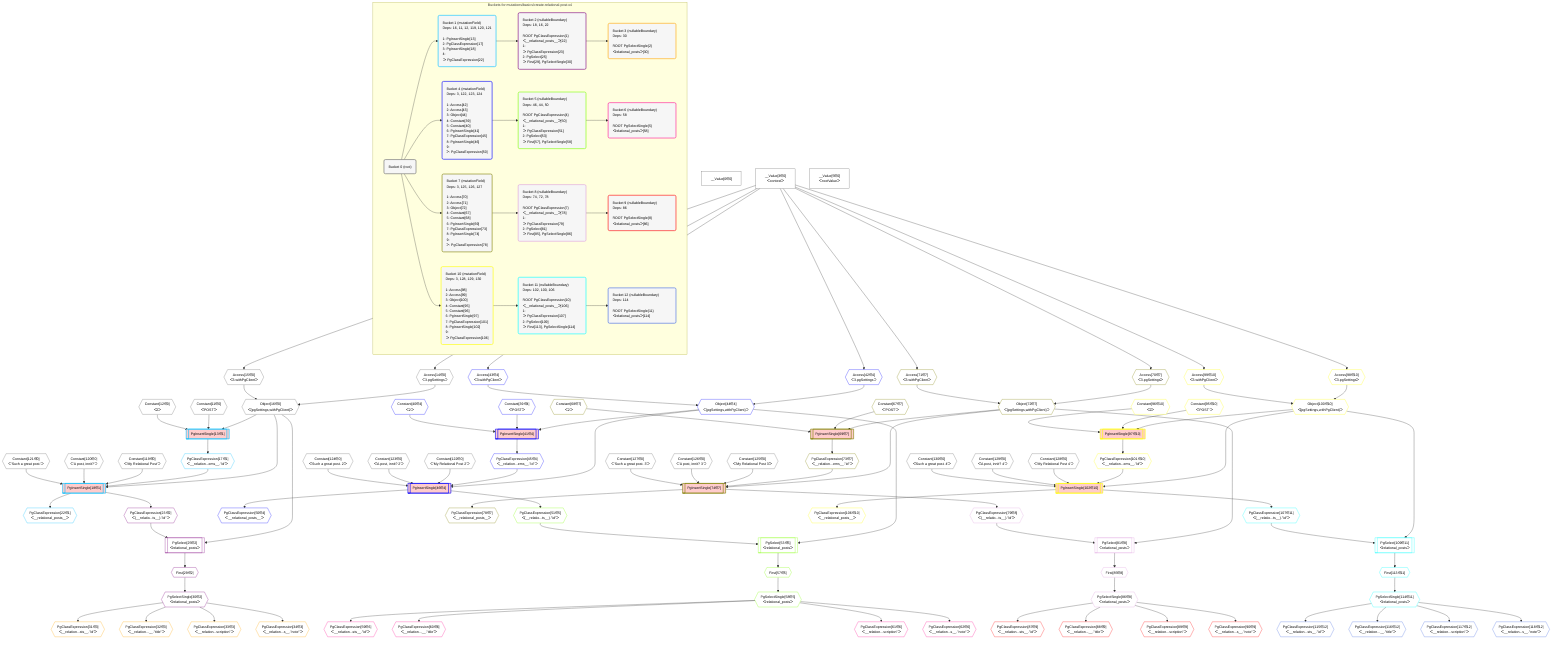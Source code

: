 %%{init: {'themeVariables': { 'fontSize': '12px'}}}%%
graph TD
    classDef path fill:#eee,stroke:#000,color:#000
    classDef plan fill:#fff,stroke-width:1px,color:#000
    classDef itemplan fill:#fff,stroke-width:2px,color:#000
    classDef unbatchedplan fill:#dff,stroke-width:1px,color:#000
    classDef sideeffectplan fill:#fcc,stroke-width:2px,color:#000
    classDef bucket fill:#f6f6f6,color:#000,stroke-width:2px,text-align:left


    %% define steps
    __Value0["__Value[0∈0]"]:::plan
    __Value3["__Value[3∈0]<br />ᐸcontextᐳ"]:::plan
    __Value5["__Value[5∈0]<br />ᐸrootValueᐳ"]:::plan
    Constant11{{"Constant[11∈0]<br />ᐸ'POST'ᐳ"}}:::plan
    Constant12{{"Constant[12∈0]<br />ᐸ2ᐳ"}}:::plan
    Access14{{"Access[14∈0]<br />ᐸ3.pgSettingsᐳ"}}:::plan
    Access15{{"Access[15∈0]<br />ᐸ3.withPgClientᐳ"}}:::plan
    Object16{{"Object[16∈0]<br />ᐸ{pgSettings,withPgClient}ᐳ"}}:::plan
    PgInsertSingle13[["PgInsertSingle[13∈1]"]]:::sideeffectplan
    PgClassExpression17{{"PgClassExpression[17∈1]<br />ᐸ__relation...ems__.”id”ᐳ"}}:::plan
    Constant119{{"Constant[119∈0]<br />ᐸ'My Relational Post'ᐳ"}}:::plan
    Constant120{{"Constant[120∈0]<br />ᐸ'A post, innit?'ᐳ"}}:::plan
    Constant121{{"Constant[121∈0]<br />ᐸ'Such a great post.'ᐳ"}}:::plan
    PgInsertSingle18[["PgInsertSingle[18∈1]"]]:::sideeffectplan
    PgClassExpression22{{"PgClassExpression[22∈1]<br />ᐸ__relational_posts__ᐳ"}}:::plan
    PgClassExpression23{{"PgClassExpression[23∈2]<br />ᐸ(__relatio...ts__).”id”ᐳ"}}:::plan
    PgSelect25[["PgSelect[25∈2]<br />ᐸrelational_postsᐳ"]]:::plan
    First29{{"First[29∈2]"}}:::plan
    PgSelectSingle30{{"PgSelectSingle[30∈2]<br />ᐸrelational_postsᐳ"}}:::plan
    PgClassExpression31{{"PgClassExpression[31∈3]<br />ᐸ__relation...sts__.”id”ᐳ"}}:::plan
    PgClassExpression32{{"PgClassExpression[32∈3]<br />ᐸ__relation...__.”title”ᐳ"}}:::plan
    PgClassExpression33{{"PgClassExpression[33∈3]<br />ᐸ__relation...scription”ᐳ"}}:::plan
    PgClassExpression34{{"PgClassExpression[34∈3]<br />ᐸ__relation...s__.”note”ᐳ"}}:::plan
    Constant39{{"Constant[39∈4]<br />ᐸ'POST'ᐳ"}}:::plan
    Constant40{{"Constant[40∈4]<br />ᐸ2ᐳ"}}:::plan
    Access42{{"Access[42∈4]<br />ᐸ3.pgSettingsᐳ"}}:::plan
    Access43{{"Access[43∈4]<br />ᐸ3.withPgClientᐳ"}}:::plan
    Object44{{"Object[44∈4]<br />ᐸ{pgSettings,withPgClient}ᐳ"}}:::plan
    PgInsertSingle41[["PgInsertSingle[41∈4]"]]:::sideeffectplan
    PgClassExpression45{{"PgClassExpression[45∈4]<br />ᐸ__relation...ems__.”id”ᐳ"}}:::plan
    Constant122{{"Constant[122∈0]<br />ᐸ'My Relational Post 2'ᐳ"}}:::plan
    Constant123{{"Constant[123∈0]<br />ᐸ'A post, innit? 2'ᐳ"}}:::plan
    Constant124{{"Constant[124∈0]<br />ᐸ'Such a great post. 2'ᐳ"}}:::plan
    PgInsertSingle46[["PgInsertSingle[46∈4]"]]:::sideeffectplan
    PgClassExpression50{{"PgClassExpression[50∈4]<br />ᐸ__relational_posts__ᐳ"}}:::plan
    PgClassExpression51{{"PgClassExpression[51∈5]<br />ᐸ(__relatio...ts__).”id”ᐳ"}}:::plan
    PgSelect53[["PgSelect[53∈5]<br />ᐸrelational_postsᐳ"]]:::plan
    First57{{"First[57∈5]"}}:::plan
    PgSelectSingle58{{"PgSelectSingle[58∈5]<br />ᐸrelational_postsᐳ"}}:::plan
    PgClassExpression59{{"PgClassExpression[59∈6]<br />ᐸ__relation...sts__.”id”ᐳ"}}:::plan
    PgClassExpression60{{"PgClassExpression[60∈6]<br />ᐸ__relation...__.”title”ᐳ"}}:::plan
    PgClassExpression61{{"PgClassExpression[61∈6]<br />ᐸ__relation...scription”ᐳ"}}:::plan
    PgClassExpression62{{"PgClassExpression[62∈6]<br />ᐸ__relation...s__.”note”ᐳ"}}:::plan
    Constant67{{"Constant[67∈7]<br />ᐸ'POST'ᐳ"}}:::plan
    Constant68{{"Constant[68∈7]<br />ᐸ2ᐳ"}}:::plan
    Access70{{"Access[70∈7]<br />ᐸ3.pgSettingsᐳ"}}:::plan
    Access71{{"Access[71∈7]<br />ᐸ3.withPgClientᐳ"}}:::plan
    Object72{{"Object[72∈7]<br />ᐸ{pgSettings,withPgClient}ᐳ"}}:::plan
    PgInsertSingle69[["PgInsertSingle[69∈7]"]]:::sideeffectplan
    PgClassExpression73{{"PgClassExpression[73∈7]<br />ᐸ__relation...ems__.”id”ᐳ"}}:::plan
    Constant125{{"Constant[125∈0]<br />ᐸ'My Relational Post 3'ᐳ"}}:::plan
    Constant126{{"Constant[126∈0]<br />ᐸ'A post, innit? 3'ᐳ"}}:::plan
    Constant127{{"Constant[127∈0]<br />ᐸ'Such a great post. 3'ᐳ"}}:::plan
    PgInsertSingle74[["PgInsertSingle[74∈7]"]]:::sideeffectplan
    PgClassExpression78{{"PgClassExpression[78∈7]<br />ᐸ__relational_posts__ᐳ"}}:::plan
    PgClassExpression79{{"PgClassExpression[79∈8]<br />ᐸ(__relatio...ts__).”id”ᐳ"}}:::plan
    PgSelect81[["PgSelect[81∈8]<br />ᐸrelational_postsᐳ"]]:::plan
    First85{{"First[85∈8]"}}:::plan
    PgSelectSingle86{{"PgSelectSingle[86∈8]<br />ᐸrelational_postsᐳ"}}:::plan
    PgClassExpression87{{"PgClassExpression[87∈9]<br />ᐸ__relation...sts__.”id”ᐳ"}}:::plan
    PgClassExpression88{{"PgClassExpression[88∈9]<br />ᐸ__relation...__.”title”ᐳ"}}:::plan
    PgClassExpression89{{"PgClassExpression[89∈9]<br />ᐸ__relation...scription”ᐳ"}}:::plan
    PgClassExpression90{{"PgClassExpression[90∈9]<br />ᐸ__relation...s__.”note”ᐳ"}}:::plan
    Constant95{{"Constant[95∈10]<br />ᐸ'POST'ᐳ"}}:::plan
    Constant96{{"Constant[96∈10]<br />ᐸ2ᐳ"}}:::plan
    Access98{{"Access[98∈10]<br />ᐸ3.pgSettingsᐳ"}}:::plan
    Access99{{"Access[99∈10]<br />ᐸ3.withPgClientᐳ"}}:::plan
    Object100{{"Object[100∈10]<br />ᐸ{pgSettings,withPgClient}ᐳ"}}:::plan
    PgInsertSingle97[["PgInsertSingle[97∈10]"]]:::sideeffectplan
    PgClassExpression101{{"PgClassExpression[101∈10]<br />ᐸ__relation...ems__.”id”ᐳ"}}:::plan
    Constant128{{"Constant[128∈0]<br />ᐸ'My Relational Post 4'ᐳ"}}:::plan
    Constant129{{"Constant[129∈0]<br />ᐸ'A post, innit? 4'ᐳ"}}:::plan
    Constant130{{"Constant[130∈0]<br />ᐸ'Such a great post. 4'ᐳ"}}:::plan
    PgInsertSingle102[["PgInsertSingle[102∈10]"]]:::sideeffectplan
    PgClassExpression106{{"PgClassExpression[106∈10]<br />ᐸ__relational_posts__ᐳ"}}:::plan
    PgClassExpression107{{"PgClassExpression[107∈11]<br />ᐸ(__relatio...ts__).”id”ᐳ"}}:::plan
    PgSelect109[["PgSelect[109∈11]<br />ᐸrelational_postsᐳ"]]:::plan
    First113{{"First[113∈11]"}}:::plan
    PgSelectSingle114{{"PgSelectSingle[114∈11]<br />ᐸrelational_postsᐳ"}}:::plan
    PgClassExpression115{{"PgClassExpression[115∈12]<br />ᐸ__relation...sts__.”id”ᐳ"}}:::plan
    PgClassExpression116{{"PgClassExpression[116∈12]<br />ᐸ__relation...__.”title”ᐳ"}}:::plan
    PgClassExpression117{{"PgClassExpression[117∈12]<br />ᐸ__relation...scription”ᐳ"}}:::plan
    PgClassExpression118{{"PgClassExpression[118∈12]<br />ᐸ__relation...s__.”note”ᐳ"}}:::plan

    %% plan dependencies
    __Value3 --> Access14
    __Value3 --> Access15
    Access14 & Access15 --> Object16
    Object16 & Constant11 & Constant12 --> PgInsertSingle13
    PgInsertSingle13 --> PgClassExpression17
    Object16 & PgClassExpression17 & Constant119 & Constant120 & Constant121 --> PgInsertSingle18
    PgInsertSingle18 --> PgClassExpression22
    PgInsertSingle18 --> PgClassExpression23
    Object16 & PgClassExpression23 --> PgSelect25
    PgSelect25 --> First29
    First29 --> PgSelectSingle30
    PgSelectSingle30 --> PgClassExpression31
    PgSelectSingle30 --> PgClassExpression32
    PgSelectSingle30 --> PgClassExpression33
    PgSelectSingle30 --> PgClassExpression34
    __Value3 --> Access42
    __Value3 --> Access43
    Access42 & Access43 --> Object44
    Object44 & Constant39 & Constant40 --> PgInsertSingle41
    PgInsertSingle41 --> PgClassExpression45
    Object44 & PgClassExpression45 & Constant122 & Constant123 & Constant124 --> PgInsertSingle46
    PgInsertSingle46 --> PgClassExpression50
    PgInsertSingle46 --> PgClassExpression51
    Object44 & PgClassExpression51 --> PgSelect53
    PgSelect53 --> First57
    First57 --> PgSelectSingle58
    PgSelectSingle58 --> PgClassExpression59
    PgSelectSingle58 --> PgClassExpression60
    PgSelectSingle58 --> PgClassExpression61
    PgSelectSingle58 --> PgClassExpression62
    __Value3 --> Access70
    __Value3 --> Access71
    Access70 & Access71 --> Object72
    Object72 & Constant67 & Constant68 --> PgInsertSingle69
    PgInsertSingle69 --> PgClassExpression73
    Object72 & PgClassExpression73 & Constant125 & Constant126 & Constant127 --> PgInsertSingle74
    PgInsertSingle74 --> PgClassExpression78
    PgInsertSingle74 --> PgClassExpression79
    Object72 & PgClassExpression79 --> PgSelect81
    PgSelect81 --> First85
    First85 --> PgSelectSingle86
    PgSelectSingle86 --> PgClassExpression87
    PgSelectSingle86 --> PgClassExpression88
    PgSelectSingle86 --> PgClassExpression89
    PgSelectSingle86 --> PgClassExpression90
    __Value3 --> Access98
    __Value3 --> Access99
    Access98 & Access99 --> Object100
    Object100 & Constant95 & Constant96 --> PgInsertSingle97
    PgInsertSingle97 --> PgClassExpression101
    Object100 & PgClassExpression101 & Constant128 & Constant129 & Constant130 --> PgInsertSingle102
    PgInsertSingle102 --> PgClassExpression106
    PgInsertSingle102 --> PgClassExpression107
    Object100 & PgClassExpression107 --> PgSelect109
    PgSelect109 --> First113
    First113 --> PgSelectSingle114
    PgSelectSingle114 --> PgClassExpression115
    PgSelectSingle114 --> PgClassExpression116
    PgSelectSingle114 --> PgClassExpression117
    PgSelectSingle114 --> PgClassExpression118

    subgraph "Buckets for mutations/basics/create-relational-post-x4"
    Bucket0("Bucket 0 (root)"):::bucket
    classDef bucket0 stroke:#696969
    class Bucket0,__Value0,__Value3,__Value5,Constant11,Constant12,Access14,Access15,Object16,Constant119,Constant120,Constant121,Constant122,Constant123,Constant124,Constant125,Constant126,Constant127,Constant128,Constant129,Constant130 bucket0
    Bucket1("Bucket 1 (mutationField)<br />Deps: 16, 11, 12, 119, 120, 121<br /><br />1: PgInsertSingle[13]<br />2: PgClassExpression[17]<br />3: PgInsertSingle[18]<br />4: <br />ᐳ: PgClassExpression[22]"):::bucket
    classDef bucket1 stroke:#00bfff
    class Bucket1,PgInsertSingle13,PgClassExpression17,PgInsertSingle18,PgClassExpression22 bucket1
    Bucket2("Bucket 2 (nullableBoundary)<br />Deps: 18, 16, 22<br /><br />ROOT PgClassExpression{1}ᐸ__relational_posts__ᐳ[22]<br />1: <br />ᐳ: PgClassExpression[23]<br />2: PgSelect[25]<br />ᐳ: First[29], PgSelectSingle[30]"):::bucket
    classDef bucket2 stroke:#7f007f
    class Bucket2,PgClassExpression23,PgSelect25,First29,PgSelectSingle30 bucket2
    Bucket3("Bucket 3 (nullableBoundary)<br />Deps: 30<br /><br />ROOT PgSelectSingle{2}ᐸrelational_postsᐳ[30]"):::bucket
    classDef bucket3 stroke:#ffa500
    class Bucket3,PgClassExpression31,PgClassExpression32,PgClassExpression33,PgClassExpression34 bucket3
    Bucket4("Bucket 4 (mutationField)<br />Deps: 3, 122, 123, 124<br /><br />1: Access[42]<br />2: Access[43]<br />3: Object[44]<br />4: Constant[39]<br />5: Constant[40]<br />6: PgInsertSingle[41]<br />7: PgClassExpression[45]<br />8: PgInsertSingle[46]<br />9: <br />ᐳ: PgClassExpression[50]"):::bucket
    classDef bucket4 stroke:#0000ff
    class Bucket4,Constant39,Constant40,PgInsertSingle41,Access42,Access43,Object44,PgClassExpression45,PgInsertSingle46,PgClassExpression50 bucket4
    Bucket5("Bucket 5 (nullableBoundary)<br />Deps: 46, 44, 50<br /><br />ROOT PgClassExpression{4}ᐸ__relational_posts__ᐳ[50]<br />1: <br />ᐳ: PgClassExpression[51]<br />2: PgSelect[53]<br />ᐳ: First[57], PgSelectSingle[58]"):::bucket
    classDef bucket5 stroke:#7fff00
    class Bucket5,PgClassExpression51,PgSelect53,First57,PgSelectSingle58 bucket5
    Bucket6("Bucket 6 (nullableBoundary)<br />Deps: 58<br /><br />ROOT PgSelectSingle{5}ᐸrelational_postsᐳ[58]"):::bucket
    classDef bucket6 stroke:#ff1493
    class Bucket6,PgClassExpression59,PgClassExpression60,PgClassExpression61,PgClassExpression62 bucket6
    Bucket7("Bucket 7 (mutationField)<br />Deps: 3, 125, 126, 127<br /><br />1: Access[70]<br />2: Access[71]<br />3: Object[72]<br />4: Constant[67]<br />5: Constant[68]<br />6: PgInsertSingle[69]<br />7: PgClassExpression[73]<br />8: PgInsertSingle[74]<br />9: <br />ᐳ: PgClassExpression[78]"):::bucket
    classDef bucket7 stroke:#808000
    class Bucket7,Constant67,Constant68,PgInsertSingle69,Access70,Access71,Object72,PgClassExpression73,PgInsertSingle74,PgClassExpression78 bucket7
    Bucket8("Bucket 8 (nullableBoundary)<br />Deps: 74, 72, 78<br /><br />ROOT PgClassExpression{7}ᐸ__relational_posts__ᐳ[78]<br />1: <br />ᐳ: PgClassExpression[79]<br />2: PgSelect[81]<br />ᐳ: First[85], PgSelectSingle[86]"):::bucket
    classDef bucket8 stroke:#dda0dd
    class Bucket8,PgClassExpression79,PgSelect81,First85,PgSelectSingle86 bucket8
    Bucket9("Bucket 9 (nullableBoundary)<br />Deps: 86<br /><br />ROOT PgSelectSingle{8}ᐸrelational_postsᐳ[86]"):::bucket
    classDef bucket9 stroke:#ff0000
    class Bucket9,PgClassExpression87,PgClassExpression88,PgClassExpression89,PgClassExpression90 bucket9
    Bucket10("Bucket 10 (mutationField)<br />Deps: 3, 128, 129, 130<br /><br />1: Access[98]<br />2: Access[99]<br />3: Object[100]<br />4: Constant[95]<br />5: Constant[96]<br />6: PgInsertSingle[97]<br />7: PgClassExpression[101]<br />8: PgInsertSingle[102]<br />9: <br />ᐳ: PgClassExpression[106]"):::bucket
    classDef bucket10 stroke:#ffff00
    class Bucket10,Constant95,Constant96,PgInsertSingle97,Access98,Access99,Object100,PgClassExpression101,PgInsertSingle102,PgClassExpression106 bucket10
    Bucket11("Bucket 11 (nullableBoundary)<br />Deps: 102, 100, 106<br /><br />ROOT PgClassExpression{10}ᐸ__relational_posts__ᐳ[106]<br />1: <br />ᐳ: PgClassExpression[107]<br />2: PgSelect[109]<br />ᐳ: First[113], PgSelectSingle[114]"):::bucket
    classDef bucket11 stroke:#00ffff
    class Bucket11,PgClassExpression107,PgSelect109,First113,PgSelectSingle114 bucket11
    Bucket12("Bucket 12 (nullableBoundary)<br />Deps: 114<br /><br />ROOT PgSelectSingle{11}ᐸrelational_postsᐳ[114]"):::bucket
    classDef bucket12 stroke:#4169e1
    class Bucket12,PgClassExpression115,PgClassExpression116,PgClassExpression117,PgClassExpression118 bucket12
    Bucket0 --> Bucket1 & Bucket4 & Bucket7 & Bucket10
    Bucket1 --> Bucket2
    Bucket2 --> Bucket3
    Bucket4 --> Bucket5
    Bucket5 --> Bucket6
    Bucket7 --> Bucket8
    Bucket8 --> Bucket9
    Bucket10 --> Bucket11
    Bucket11 --> Bucket12
    end
